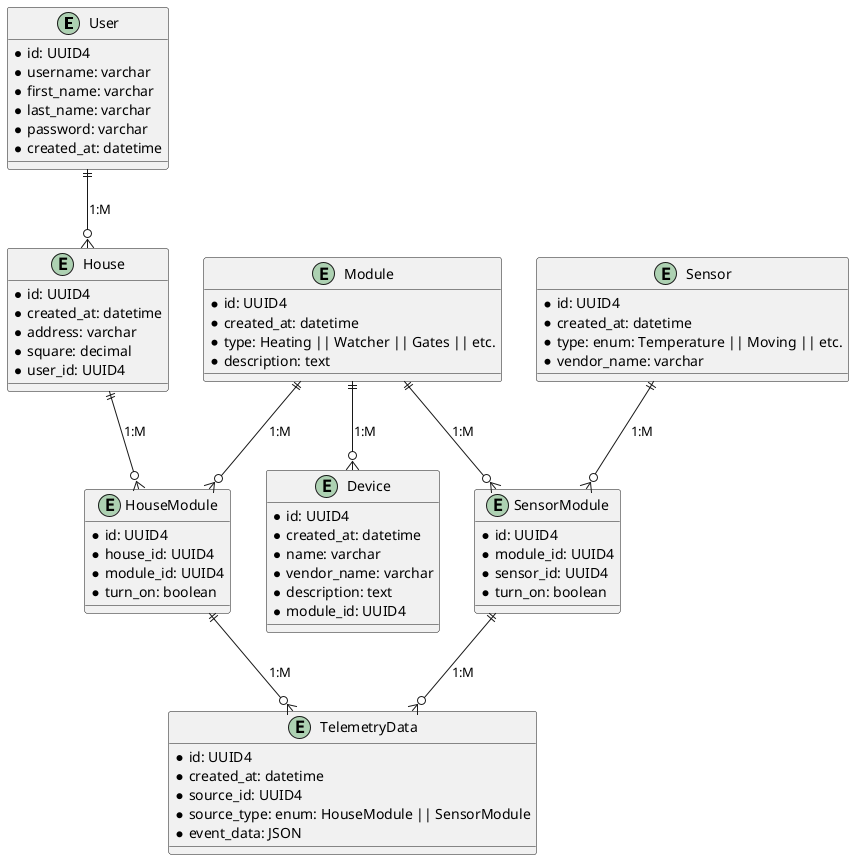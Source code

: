 @startuml
entity "User" {
    *id: UUID4
    *username: varchar
    *first_name: varchar
    *last_name: varchar
    *password: varchar
    *created_at: datetime
}

entity "House" {
    *id: UUID4
    *created_at: datetime
    *address: varchar
    *square: decimal
    *user_id: UUID4
}

entity "Module" {
    *id: UUID4
    *created_at: datetime
    *type: Heating || Watcher || Gates || etc.
    *description: text
}

entity "HouseModule" {
    *id: UUID4
    *house_id: UUID4
    *module_id: UUID4
    *turn_on: boolean
}

entity "SensorModule" {
    *id: UUID4
    *module_id: UUID4
    *sensor_id: UUID4
    *turn_on: boolean
}

entity "Device" {
    *id: UUID4
    *created_at: datetime
    *name: varchar
    *vendor_name: varchar
    *description: text
    *module_id: UUID4
}

entity "Sensor" {
    *id: UUID4
    *created_at: datetime
    *type: enum: Temperature || Moving || etc.
    *vendor_name: varchar
}

entity "TelemetryData" {
    *id: UUID4
    *created_at: datetime
    *source_id: UUID4
    *source_type: enum: HouseModule || SensorModule
    *event_data: JSON
}

User ||--o{ House : "1:M"
House ||--o{ HouseModule : "1:M"
Module ||--o{ HouseModule : "1:M"
Module ||--o{ Device : "1:M"

Module ||--o{ SensorModule : "1:M"
Sensor ||--o{ SensorModule : "1:M"

SensorModule ||--o{ TelemetryData : "1:M"
HouseModule ||--o{ TelemetryData : "1:M"
@enduml
